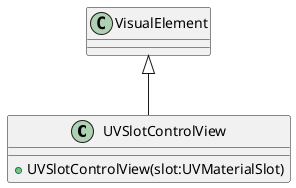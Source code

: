 @startuml
class UVSlotControlView {
    + UVSlotControlView(slot:UVMaterialSlot)
}
VisualElement <|-- UVSlotControlView
@enduml
